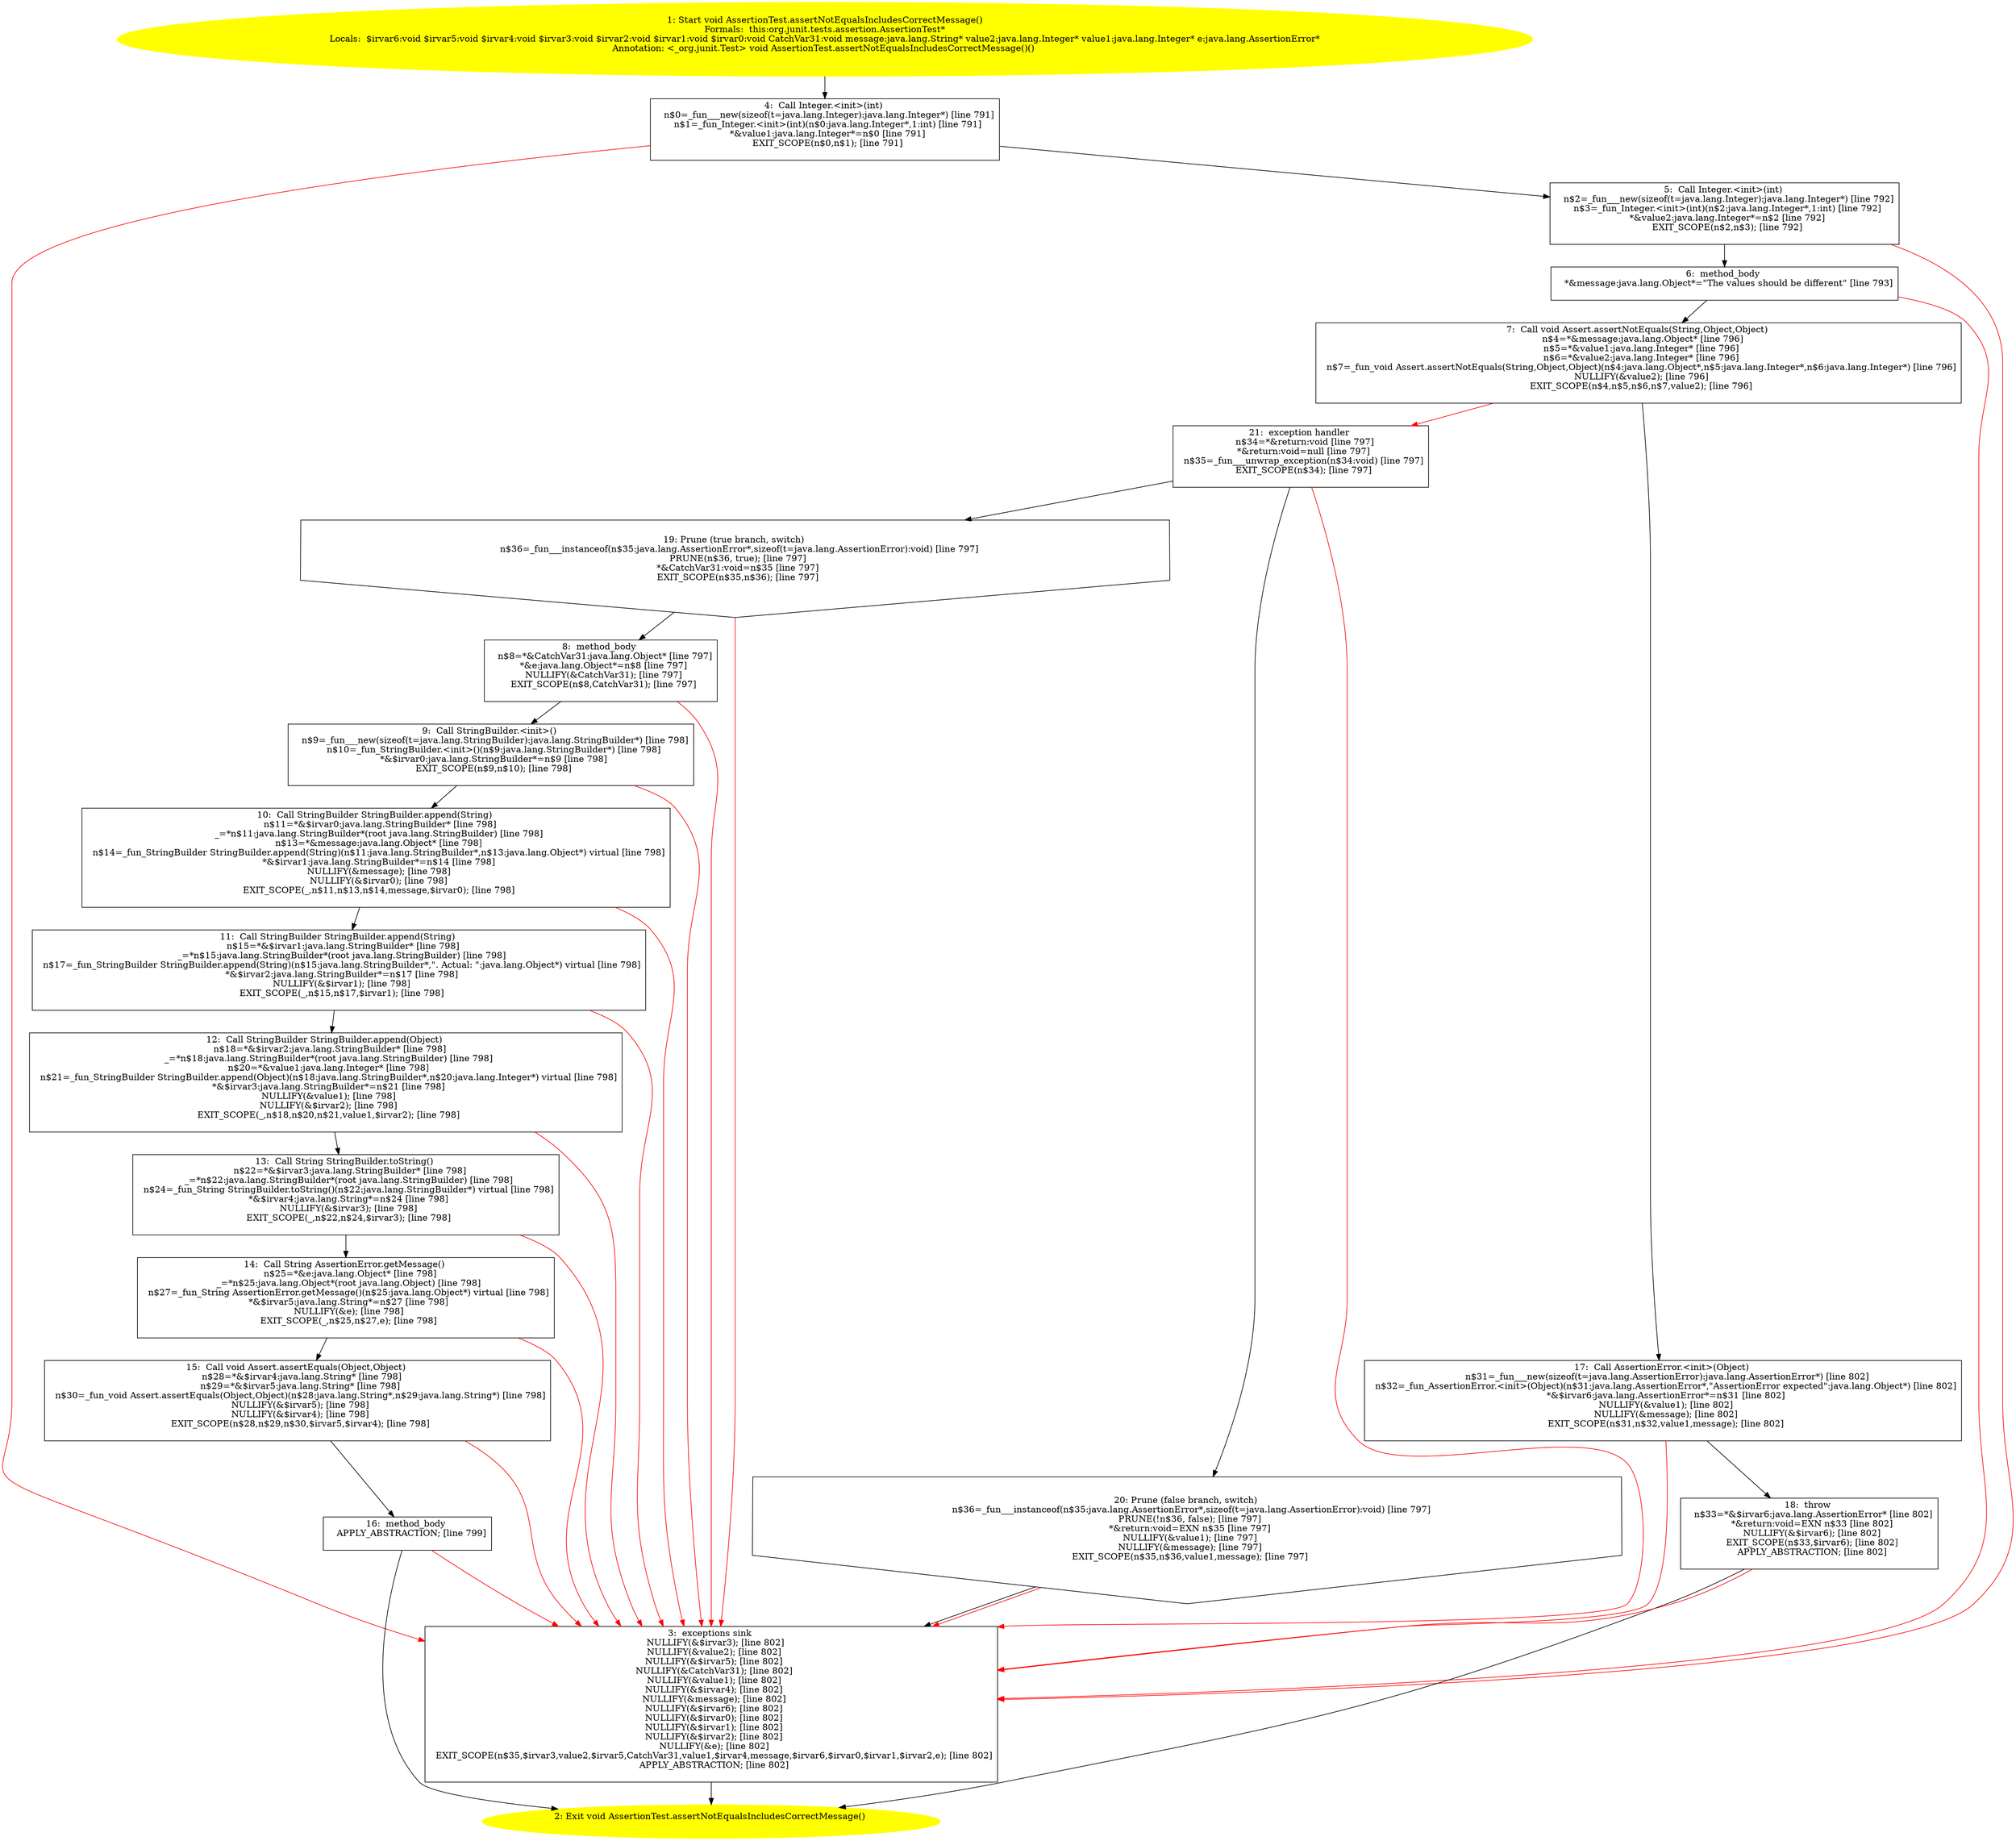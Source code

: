 /* @generated */
digraph cfg {
"org.junit.tests.assertion.AssertionTest.assertNotEqualsIncludesCorrectMessage():void.a824b9b6f68fa53cd983c124812308b9_1" [label="1: Start void AssertionTest.assertNotEqualsIncludesCorrectMessage()\nFormals:  this:org.junit.tests.assertion.AssertionTest*\nLocals:  $irvar6:void $irvar5:void $irvar4:void $irvar3:void $irvar2:void $irvar1:void $irvar0:void CatchVar31:void message:java.lang.String* value2:java.lang.Integer* value1:java.lang.Integer* e:java.lang.AssertionError*\nAnnotation: <_org.junit.Test> void AssertionTest.assertNotEqualsIncludesCorrectMessage()() \n  " color=yellow style=filled]
	

	 "org.junit.tests.assertion.AssertionTest.assertNotEqualsIncludesCorrectMessage():void.a824b9b6f68fa53cd983c124812308b9_1" -> "org.junit.tests.assertion.AssertionTest.assertNotEqualsIncludesCorrectMessage():void.a824b9b6f68fa53cd983c124812308b9_4" ;
"org.junit.tests.assertion.AssertionTest.assertNotEqualsIncludesCorrectMessage():void.a824b9b6f68fa53cd983c124812308b9_2" [label="2: Exit void AssertionTest.assertNotEqualsIncludesCorrectMessage() \n  " color=yellow style=filled]
	

"org.junit.tests.assertion.AssertionTest.assertNotEqualsIncludesCorrectMessage():void.a824b9b6f68fa53cd983c124812308b9_3" [label="3:  exceptions sink \n   NULLIFY(&$irvar3); [line 802]\n  NULLIFY(&value2); [line 802]\n  NULLIFY(&$irvar5); [line 802]\n  NULLIFY(&CatchVar31); [line 802]\n  NULLIFY(&value1); [line 802]\n  NULLIFY(&$irvar4); [line 802]\n  NULLIFY(&message); [line 802]\n  NULLIFY(&$irvar6); [line 802]\n  NULLIFY(&$irvar0); [line 802]\n  NULLIFY(&$irvar1); [line 802]\n  NULLIFY(&$irvar2); [line 802]\n  NULLIFY(&e); [line 802]\n  EXIT_SCOPE(n$35,$irvar3,value2,$irvar5,CatchVar31,value1,$irvar4,message,$irvar6,$irvar0,$irvar1,$irvar2,e); [line 802]\n  APPLY_ABSTRACTION; [line 802]\n " shape="box"]
	

	 "org.junit.tests.assertion.AssertionTest.assertNotEqualsIncludesCorrectMessage():void.a824b9b6f68fa53cd983c124812308b9_3" -> "org.junit.tests.assertion.AssertionTest.assertNotEqualsIncludesCorrectMessage():void.a824b9b6f68fa53cd983c124812308b9_2" ;
"org.junit.tests.assertion.AssertionTest.assertNotEqualsIncludesCorrectMessage():void.a824b9b6f68fa53cd983c124812308b9_4" [label="4:  Call Integer.<init>(int) \n   n$0=_fun___new(sizeof(t=java.lang.Integer):java.lang.Integer*) [line 791]\n  n$1=_fun_Integer.<init>(int)(n$0:java.lang.Integer*,1:int) [line 791]\n  *&value1:java.lang.Integer*=n$0 [line 791]\n  EXIT_SCOPE(n$0,n$1); [line 791]\n " shape="box"]
	

	 "org.junit.tests.assertion.AssertionTest.assertNotEqualsIncludesCorrectMessage():void.a824b9b6f68fa53cd983c124812308b9_4" -> "org.junit.tests.assertion.AssertionTest.assertNotEqualsIncludesCorrectMessage():void.a824b9b6f68fa53cd983c124812308b9_5" ;
	 "org.junit.tests.assertion.AssertionTest.assertNotEqualsIncludesCorrectMessage():void.a824b9b6f68fa53cd983c124812308b9_4" -> "org.junit.tests.assertion.AssertionTest.assertNotEqualsIncludesCorrectMessage():void.a824b9b6f68fa53cd983c124812308b9_3" [color="red" ];
"org.junit.tests.assertion.AssertionTest.assertNotEqualsIncludesCorrectMessage():void.a824b9b6f68fa53cd983c124812308b9_5" [label="5:  Call Integer.<init>(int) \n   n$2=_fun___new(sizeof(t=java.lang.Integer):java.lang.Integer*) [line 792]\n  n$3=_fun_Integer.<init>(int)(n$2:java.lang.Integer*,1:int) [line 792]\n  *&value2:java.lang.Integer*=n$2 [line 792]\n  EXIT_SCOPE(n$2,n$3); [line 792]\n " shape="box"]
	

	 "org.junit.tests.assertion.AssertionTest.assertNotEqualsIncludesCorrectMessage():void.a824b9b6f68fa53cd983c124812308b9_5" -> "org.junit.tests.assertion.AssertionTest.assertNotEqualsIncludesCorrectMessage():void.a824b9b6f68fa53cd983c124812308b9_6" ;
	 "org.junit.tests.assertion.AssertionTest.assertNotEqualsIncludesCorrectMessage():void.a824b9b6f68fa53cd983c124812308b9_5" -> "org.junit.tests.assertion.AssertionTest.assertNotEqualsIncludesCorrectMessage():void.a824b9b6f68fa53cd983c124812308b9_3" [color="red" ];
"org.junit.tests.assertion.AssertionTest.assertNotEqualsIncludesCorrectMessage():void.a824b9b6f68fa53cd983c124812308b9_6" [label="6:  method_body \n   *&message:java.lang.Object*=\"The values should be different\" [line 793]\n " shape="box"]
	

	 "org.junit.tests.assertion.AssertionTest.assertNotEqualsIncludesCorrectMessage():void.a824b9b6f68fa53cd983c124812308b9_6" -> "org.junit.tests.assertion.AssertionTest.assertNotEqualsIncludesCorrectMessage():void.a824b9b6f68fa53cd983c124812308b9_7" ;
	 "org.junit.tests.assertion.AssertionTest.assertNotEqualsIncludesCorrectMessage():void.a824b9b6f68fa53cd983c124812308b9_6" -> "org.junit.tests.assertion.AssertionTest.assertNotEqualsIncludesCorrectMessage():void.a824b9b6f68fa53cd983c124812308b9_3" [color="red" ];
"org.junit.tests.assertion.AssertionTest.assertNotEqualsIncludesCorrectMessage():void.a824b9b6f68fa53cd983c124812308b9_7" [label="7:  Call void Assert.assertNotEquals(String,Object,Object) \n   n$4=*&message:java.lang.Object* [line 796]\n  n$5=*&value1:java.lang.Integer* [line 796]\n  n$6=*&value2:java.lang.Integer* [line 796]\n  n$7=_fun_void Assert.assertNotEquals(String,Object,Object)(n$4:java.lang.Object*,n$5:java.lang.Integer*,n$6:java.lang.Integer*) [line 796]\n  NULLIFY(&value2); [line 796]\n  EXIT_SCOPE(n$4,n$5,n$6,n$7,value2); [line 796]\n " shape="box"]
	

	 "org.junit.tests.assertion.AssertionTest.assertNotEqualsIncludesCorrectMessage():void.a824b9b6f68fa53cd983c124812308b9_7" -> "org.junit.tests.assertion.AssertionTest.assertNotEqualsIncludesCorrectMessage():void.a824b9b6f68fa53cd983c124812308b9_17" ;
	 "org.junit.tests.assertion.AssertionTest.assertNotEqualsIncludesCorrectMessage():void.a824b9b6f68fa53cd983c124812308b9_7" -> "org.junit.tests.assertion.AssertionTest.assertNotEqualsIncludesCorrectMessage():void.a824b9b6f68fa53cd983c124812308b9_21" [color="red" ];
"org.junit.tests.assertion.AssertionTest.assertNotEqualsIncludesCorrectMessage():void.a824b9b6f68fa53cd983c124812308b9_8" [label="8:  method_body \n   n$8=*&CatchVar31:java.lang.Object* [line 797]\n  *&e:java.lang.Object*=n$8 [line 797]\n  NULLIFY(&CatchVar31); [line 797]\n  EXIT_SCOPE(n$8,CatchVar31); [line 797]\n " shape="box"]
	

	 "org.junit.tests.assertion.AssertionTest.assertNotEqualsIncludesCorrectMessage():void.a824b9b6f68fa53cd983c124812308b9_8" -> "org.junit.tests.assertion.AssertionTest.assertNotEqualsIncludesCorrectMessage():void.a824b9b6f68fa53cd983c124812308b9_9" ;
	 "org.junit.tests.assertion.AssertionTest.assertNotEqualsIncludesCorrectMessage():void.a824b9b6f68fa53cd983c124812308b9_8" -> "org.junit.tests.assertion.AssertionTest.assertNotEqualsIncludesCorrectMessage():void.a824b9b6f68fa53cd983c124812308b9_3" [color="red" ];
"org.junit.tests.assertion.AssertionTest.assertNotEqualsIncludesCorrectMessage():void.a824b9b6f68fa53cd983c124812308b9_9" [label="9:  Call StringBuilder.<init>() \n   n$9=_fun___new(sizeof(t=java.lang.StringBuilder):java.lang.StringBuilder*) [line 798]\n  n$10=_fun_StringBuilder.<init>()(n$9:java.lang.StringBuilder*) [line 798]\n  *&$irvar0:java.lang.StringBuilder*=n$9 [line 798]\n  EXIT_SCOPE(n$9,n$10); [line 798]\n " shape="box"]
	

	 "org.junit.tests.assertion.AssertionTest.assertNotEqualsIncludesCorrectMessage():void.a824b9b6f68fa53cd983c124812308b9_9" -> "org.junit.tests.assertion.AssertionTest.assertNotEqualsIncludesCorrectMessage():void.a824b9b6f68fa53cd983c124812308b9_10" ;
	 "org.junit.tests.assertion.AssertionTest.assertNotEqualsIncludesCorrectMessage():void.a824b9b6f68fa53cd983c124812308b9_9" -> "org.junit.tests.assertion.AssertionTest.assertNotEqualsIncludesCorrectMessage():void.a824b9b6f68fa53cd983c124812308b9_3" [color="red" ];
"org.junit.tests.assertion.AssertionTest.assertNotEqualsIncludesCorrectMessage():void.a824b9b6f68fa53cd983c124812308b9_10" [label="10:  Call StringBuilder StringBuilder.append(String) \n   n$11=*&$irvar0:java.lang.StringBuilder* [line 798]\n  _=*n$11:java.lang.StringBuilder*(root java.lang.StringBuilder) [line 798]\n  n$13=*&message:java.lang.Object* [line 798]\n  n$14=_fun_StringBuilder StringBuilder.append(String)(n$11:java.lang.StringBuilder*,n$13:java.lang.Object*) virtual [line 798]\n  *&$irvar1:java.lang.StringBuilder*=n$14 [line 798]\n  NULLIFY(&message); [line 798]\n  NULLIFY(&$irvar0); [line 798]\n  EXIT_SCOPE(_,n$11,n$13,n$14,message,$irvar0); [line 798]\n " shape="box"]
	

	 "org.junit.tests.assertion.AssertionTest.assertNotEqualsIncludesCorrectMessage():void.a824b9b6f68fa53cd983c124812308b9_10" -> "org.junit.tests.assertion.AssertionTest.assertNotEqualsIncludesCorrectMessage():void.a824b9b6f68fa53cd983c124812308b9_11" ;
	 "org.junit.tests.assertion.AssertionTest.assertNotEqualsIncludesCorrectMessage():void.a824b9b6f68fa53cd983c124812308b9_10" -> "org.junit.tests.assertion.AssertionTest.assertNotEqualsIncludesCorrectMessage():void.a824b9b6f68fa53cd983c124812308b9_3" [color="red" ];
"org.junit.tests.assertion.AssertionTest.assertNotEqualsIncludesCorrectMessage():void.a824b9b6f68fa53cd983c124812308b9_11" [label="11:  Call StringBuilder StringBuilder.append(String) \n   n$15=*&$irvar1:java.lang.StringBuilder* [line 798]\n  _=*n$15:java.lang.StringBuilder*(root java.lang.StringBuilder) [line 798]\n  n$17=_fun_StringBuilder StringBuilder.append(String)(n$15:java.lang.StringBuilder*,\". Actual: \":java.lang.Object*) virtual [line 798]\n  *&$irvar2:java.lang.StringBuilder*=n$17 [line 798]\n  NULLIFY(&$irvar1); [line 798]\n  EXIT_SCOPE(_,n$15,n$17,$irvar1); [line 798]\n " shape="box"]
	

	 "org.junit.tests.assertion.AssertionTest.assertNotEqualsIncludesCorrectMessage():void.a824b9b6f68fa53cd983c124812308b9_11" -> "org.junit.tests.assertion.AssertionTest.assertNotEqualsIncludesCorrectMessage():void.a824b9b6f68fa53cd983c124812308b9_12" ;
	 "org.junit.tests.assertion.AssertionTest.assertNotEqualsIncludesCorrectMessage():void.a824b9b6f68fa53cd983c124812308b9_11" -> "org.junit.tests.assertion.AssertionTest.assertNotEqualsIncludesCorrectMessage():void.a824b9b6f68fa53cd983c124812308b9_3" [color="red" ];
"org.junit.tests.assertion.AssertionTest.assertNotEqualsIncludesCorrectMessage():void.a824b9b6f68fa53cd983c124812308b9_12" [label="12:  Call StringBuilder StringBuilder.append(Object) \n   n$18=*&$irvar2:java.lang.StringBuilder* [line 798]\n  _=*n$18:java.lang.StringBuilder*(root java.lang.StringBuilder) [line 798]\n  n$20=*&value1:java.lang.Integer* [line 798]\n  n$21=_fun_StringBuilder StringBuilder.append(Object)(n$18:java.lang.StringBuilder*,n$20:java.lang.Integer*) virtual [line 798]\n  *&$irvar3:java.lang.StringBuilder*=n$21 [line 798]\n  NULLIFY(&value1); [line 798]\n  NULLIFY(&$irvar2); [line 798]\n  EXIT_SCOPE(_,n$18,n$20,n$21,value1,$irvar2); [line 798]\n " shape="box"]
	

	 "org.junit.tests.assertion.AssertionTest.assertNotEqualsIncludesCorrectMessage():void.a824b9b6f68fa53cd983c124812308b9_12" -> "org.junit.tests.assertion.AssertionTest.assertNotEqualsIncludesCorrectMessage():void.a824b9b6f68fa53cd983c124812308b9_13" ;
	 "org.junit.tests.assertion.AssertionTest.assertNotEqualsIncludesCorrectMessage():void.a824b9b6f68fa53cd983c124812308b9_12" -> "org.junit.tests.assertion.AssertionTest.assertNotEqualsIncludesCorrectMessage():void.a824b9b6f68fa53cd983c124812308b9_3" [color="red" ];
"org.junit.tests.assertion.AssertionTest.assertNotEqualsIncludesCorrectMessage():void.a824b9b6f68fa53cd983c124812308b9_13" [label="13:  Call String StringBuilder.toString() \n   n$22=*&$irvar3:java.lang.StringBuilder* [line 798]\n  _=*n$22:java.lang.StringBuilder*(root java.lang.StringBuilder) [line 798]\n  n$24=_fun_String StringBuilder.toString()(n$22:java.lang.StringBuilder*) virtual [line 798]\n  *&$irvar4:java.lang.String*=n$24 [line 798]\n  NULLIFY(&$irvar3); [line 798]\n  EXIT_SCOPE(_,n$22,n$24,$irvar3); [line 798]\n " shape="box"]
	

	 "org.junit.tests.assertion.AssertionTest.assertNotEqualsIncludesCorrectMessage():void.a824b9b6f68fa53cd983c124812308b9_13" -> "org.junit.tests.assertion.AssertionTest.assertNotEqualsIncludesCorrectMessage():void.a824b9b6f68fa53cd983c124812308b9_14" ;
	 "org.junit.tests.assertion.AssertionTest.assertNotEqualsIncludesCorrectMessage():void.a824b9b6f68fa53cd983c124812308b9_13" -> "org.junit.tests.assertion.AssertionTest.assertNotEqualsIncludesCorrectMessage():void.a824b9b6f68fa53cd983c124812308b9_3" [color="red" ];
"org.junit.tests.assertion.AssertionTest.assertNotEqualsIncludesCorrectMessage():void.a824b9b6f68fa53cd983c124812308b9_14" [label="14:  Call String AssertionError.getMessage() \n   n$25=*&e:java.lang.Object* [line 798]\n  _=*n$25:java.lang.Object*(root java.lang.Object) [line 798]\n  n$27=_fun_String AssertionError.getMessage()(n$25:java.lang.Object*) virtual [line 798]\n  *&$irvar5:java.lang.String*=n$27 [line 798]\n  NULLIFY(&e); [line 798]\n  EXIT_SCOPE(_,n$25,n$27,e); [line 798]\n " shape="box"]
	

	 "org.junit.tests.assertion.AssertionTest.assertNotEqualsIncludesCorrectMessage():void.a824b9b6f68fa53cd983c124812308b9_14" -> "org.junit.tests.assertion.AssertionTest.assertNotEqualsIncludesCorrectMessage():void.a824b9b6f68fa53cd983c124812308b9_15" ;
	 "org.junit.tests.assertion.AssertionTest.assertNotEqualsIncludesCorrectMessage():void.a824b9b6f68fa53cd983c124812308b9_14" -> "org.junit.tests.assertion.AssertionTest.assertNotEqualsIncludesCorrectMessage():void.a824b9b6f68fa53cd983c124812308b9_3" [color="red" ];
"org.junit.tests.assertion.AssertionTest.assertNotEqualsIncludesCorrectMessage():void.a824b9b6f68fa53cd983c124812308b9_15" [label="15:  Call void Assert.assertEquals(Object,Object) \n   n$28=*&$irvar4:java.lang.String* [line 798]\n  n$29=*&$irvar5:java.lang.String* [line 798]\n  n$30=_fun_void Assert.assertEquals(Object,Object)(n$28:java.lang.String*,n$29:java.lang.String*) [line 798]\n  NULLIFY(&$irvar5); [line 798]\n  NULLIFY(&$irvar4); [line 798]\n  EXIT_SCOPE(n$28,n$29,n$30,$irvar5,$irvar4); [line 798]\n " shape="box"]
	

	 "org.junit.tests.assertion.AssertionTest.assertNotEqualsIncludesCorrectMessage():void.a824b9b6f68fa53cd983c124812308b9_15" -> "org.junit.tests.assertion.AssertionTest.assertNotEqualsIncludesCorrectMessage():void.a824b9b6f68fa53cd983c124812308b9_16" ;
	 "org.junit.tests.assertion.AssertionTest.assertNotEqualsIncludesCorrectMessage():void.a824b9b6f68fa53cd983c124812308b9_15" -> "org.junit.tests.assertion.AssertionTest.assertNotEqualsIncludesCorrectMessage():void.a824b9b6f68fa53cd983c124812308b9_3" [color="red" ];
"org.junit.tests.assertion.AssertionTest.assertNotEqualsIncludesCorrectMessage():void.a824b9b6f68fa53cd983c124812308b9_16" [label="16:  method_body \n   APPLY_ABSTRACTION; [line 799]\n " shape="box"]
	

	 "org.junit.tests.assertion.AssertionTest.assertNotEqualsIncludesCorrectMessage():void.a824b9b6f68fa53cd983c124812308b9_16" -> "org.junit.tests.assertion.AssertionTest.assertNotEqualsIncludesCorrectMessage():void.a824b9b6f68fa53cd983c124812308b9_2" ;
	 "org.junit.tests.assertion.AssertionTest.assertNotEqualsIncludesCorrectMessage():void.a824b9b6f68fa53cd983c124812308b9_16" -> "org.junit.tests.assertion.AssertionTest.assertNotEqualsIncludesCorrectMessage():void.a824b9b6f68fa53cd983c124812308b9_3" [color="red" ];
"org.junit.tests.assertion.AssertionTest.assertNotEqualsIncludesCorrectMessage():void.a824b9b6f68fa53cd983c124812308b9_17" [label="17:  Call AssertionError.<init>(Object) \n   n$31=_fun___new(sizeof(t=java.lang.AssertionError):java.lang.AssertionError*) [line 802]\n  n$32=_fun_AssertionError.<init>(Object)(n$31:java.lang.AssertionError*,\"AssertionError expected\":java.lang.Object*) [line 802]\n  *&$irvar6:java.lang.AssertionError*=n$31 [line 802]\n  NULLIFY(&value1); [line 802]\n  NULLIFY(&message); [line 802]\n  EXIT_SCOPE(n$31,n$32,value1,message); [line 802]\n " shape="box"]
	

	 "org.junit.tests.assertion.AssertionTest.assertNotEqualsIncludesCorrectMessage():void.a824b9b6f68fa53cd983c124812308b9_17" -> "org.junit.tests.assertion.AssertionTest.assertNotEqualsIncludesCorrectMessage():void.a824b9b6f68fa53cd983c124812308b9_18" ;
	 "org.junit.tests.assertion.AssertionTest.assertNotEqualsIncludesCorrectMessage():void.a824b9b6f68fa53cd983c124812308b9_17" -> "org.junit.tests.assertion.AssertionTest.assertNotEqualsIncludesCorrectMessage():void.a824b9b6f68fa53cd983c124812308b9_3" [color="red" ];
"org.junit.tests.assertion.AssertionTest.assertNotEqualsIncludesCorrectMessage():void.a824b9b6f68fa53cd983c124812308b9_18" [label="18:  throw \n   n$33=*&$irvar6:java.lang.AssertionError* [line 802]\n  *&return:void=EXN n$33 [line 802]\n  NULLIFY(&$irvar6); [line 802]\n  EXIT_SCOPE(n$33,$irvar6); [line 802]\n  APPLY_ABSTRACTION; [line 802]\n " shape="box"]
	

	 "org.junit.tests.assertion.AssertionTest.assertNotEqualsIncludesCorrectMessage():void.a824b9b6f68fa53cd983c124812308b9_18" -> "org.junit.tests.assertion.AssertionTest.assertNotEqualsIncludesCorrectMessage():void.a824b9b6f68fa53cd983c124812308b9_2" ;
	 "org.junit.tests.assertion.AssertionTest.assertNotEqualsIncludesCorrectMessage():void.a824b9b6f68fa53cd983c124812308b9_18" -> "org.junit.tests.assertion.AssertionTest.assertNotEqualsIncludesCorrectMessage():void.a824b9b6f68fa53cd983c124812308b9_3" [color="red" ];
"org.junit.tests.assertion.AssertionTest.assertNotEqualsIncludesCorrectMessage():void.a824b9b6f68fa53cd983c124812308b9_19" [label="19: Prune (true branch, switch) \n   n$36=_fun___instanceof(n$35:java.lang.AssertionError*,sizeof(t=java.lang.AssertionError):void) [line 797]\n  PRUNE(n$36, true); [line 797]\n  *&CatchVar31:void=n$35 [line 797]\n  EXIT_SCOPE(n$35,n$36); [line 797]\n " shape="invhouse"]
	

	 "org.junit.tests.assertion.AssertionTest.assertNotEqualsIncludesCorrectMessage():void.a824b9b6f68fa53cd983c124812308b9_19" -> "org.junit.tests.assertion.AssertionTest.assertNotEqualsIncludesCorrectMessage():void.a824b9b6f68fa53cd983c124812308b9_8" ;
	 "org.junit.tests.assertion.AssertionTest.assertNotEqualsIncludesCorrectMessage():void.a824b9b6f68fa53cd983c124812308b9_19" -> "org.junit.tests.assertion.AssertionTest.assertNotEqualsIncludesCorrectMessage():void.a824b9b6f68fa53cd983c124812308b9_3" [color="red" ];
"org.junit.tests.assertion.AssertionTest.assertNotEqualsIncludesCorrectMessage():void.a824b9b6f68fa53cd983c124812308b9_20" [label="20: Prune (false branch, switch) \n   n$36=_fun___instanceof(n$35:java.lang.AssertionError*,sizeof(t=java.lang.AssertionError):void) [line 797]\n  PRUNE(!n$36, false); [line 797]\n  *&return:void=EXN n$35 [line 797]\n  NULLIFY(&value1); [line 797]\n  NULLIFY(&message); [line 797]\n  EXIT_SCOPE(n$35,n$36,value1,message); [line 797]\n " shape="invhouse"]
	

	 "org.junit.tests.assertion.AssertionTest.assertNotEqualsIncludesCorrectMessage():void.a824b9b6f68fa53cd983c124812308b9_20" -> "org.junit.tests.assertion.AssertionTest.assertNotEqualsIncludesCorrectMessage():void.a824b9b6f68fa53cd983c124812308b9_3" ;
	 "org.junit.tests.assertion.AssertionTest.assertNotEqualsIncludesCorrectMessage():void.a824b9b6f68fa53cd983c124812308b9_20" -> "org.junit.tests.assertion.AssertionTest.assertNotEqualsIncludesCorrectMessage():void.a824b9b6f68fa53cd983c124812308b9_3" [color="red" ];
"org.junit.tests.assertion.AssertionTest.assertNotEqualsIncludesCorrectMessage():void.a824b9b6f68fa53cd983c124812308b9_21" [label="21:  exception handler \n   n$34=*&return:void [line 797]\n  *&return:void=null [line 797]\n  n$35=_fun___unwrap_exception(n$34:void) [line 797]\n  EXIT_SCOPE(n$34); [line 797]\n " shape="box"]
	

	 "org.junit.tests.assertion.AssertionTest.assertNotEqualsIncludesCorrectMessage():void.a824b9b6f68fa53cd983c124812308b9_21" -> "org.junit.tests.assertion.AssertionTest.assertNotEqualsIncludesCorrectMessage():void.a824b9b6f68fa53cd983c124812308b9_19" ;
	 "org.junit.tests.assertion.AssertionTest.assertNotEqualsIncludesCorrectMessage():void.a824b9b6f68fa53cd983c124812308b9_21" -> "org.junit.tests.assertion.AssertionTest.assertNotEqualsIncludesCorrectMessage():void.a824b9b6f68fa53cd983c124812308b9_20" ;
	 "org.junit.tests.assertion.AssertionTest.assertNotEqualsIncludesCorrectMessage():void.a824b9b6f68fa53cd983c124812308b9_21" -> "org.junit.tests.assertion.AssertionTest.assertNotEqualsIncludesCorrectMessage():void.a824b9b6f68fa53cd983c124812308b9_3" [color="red" ];
}
